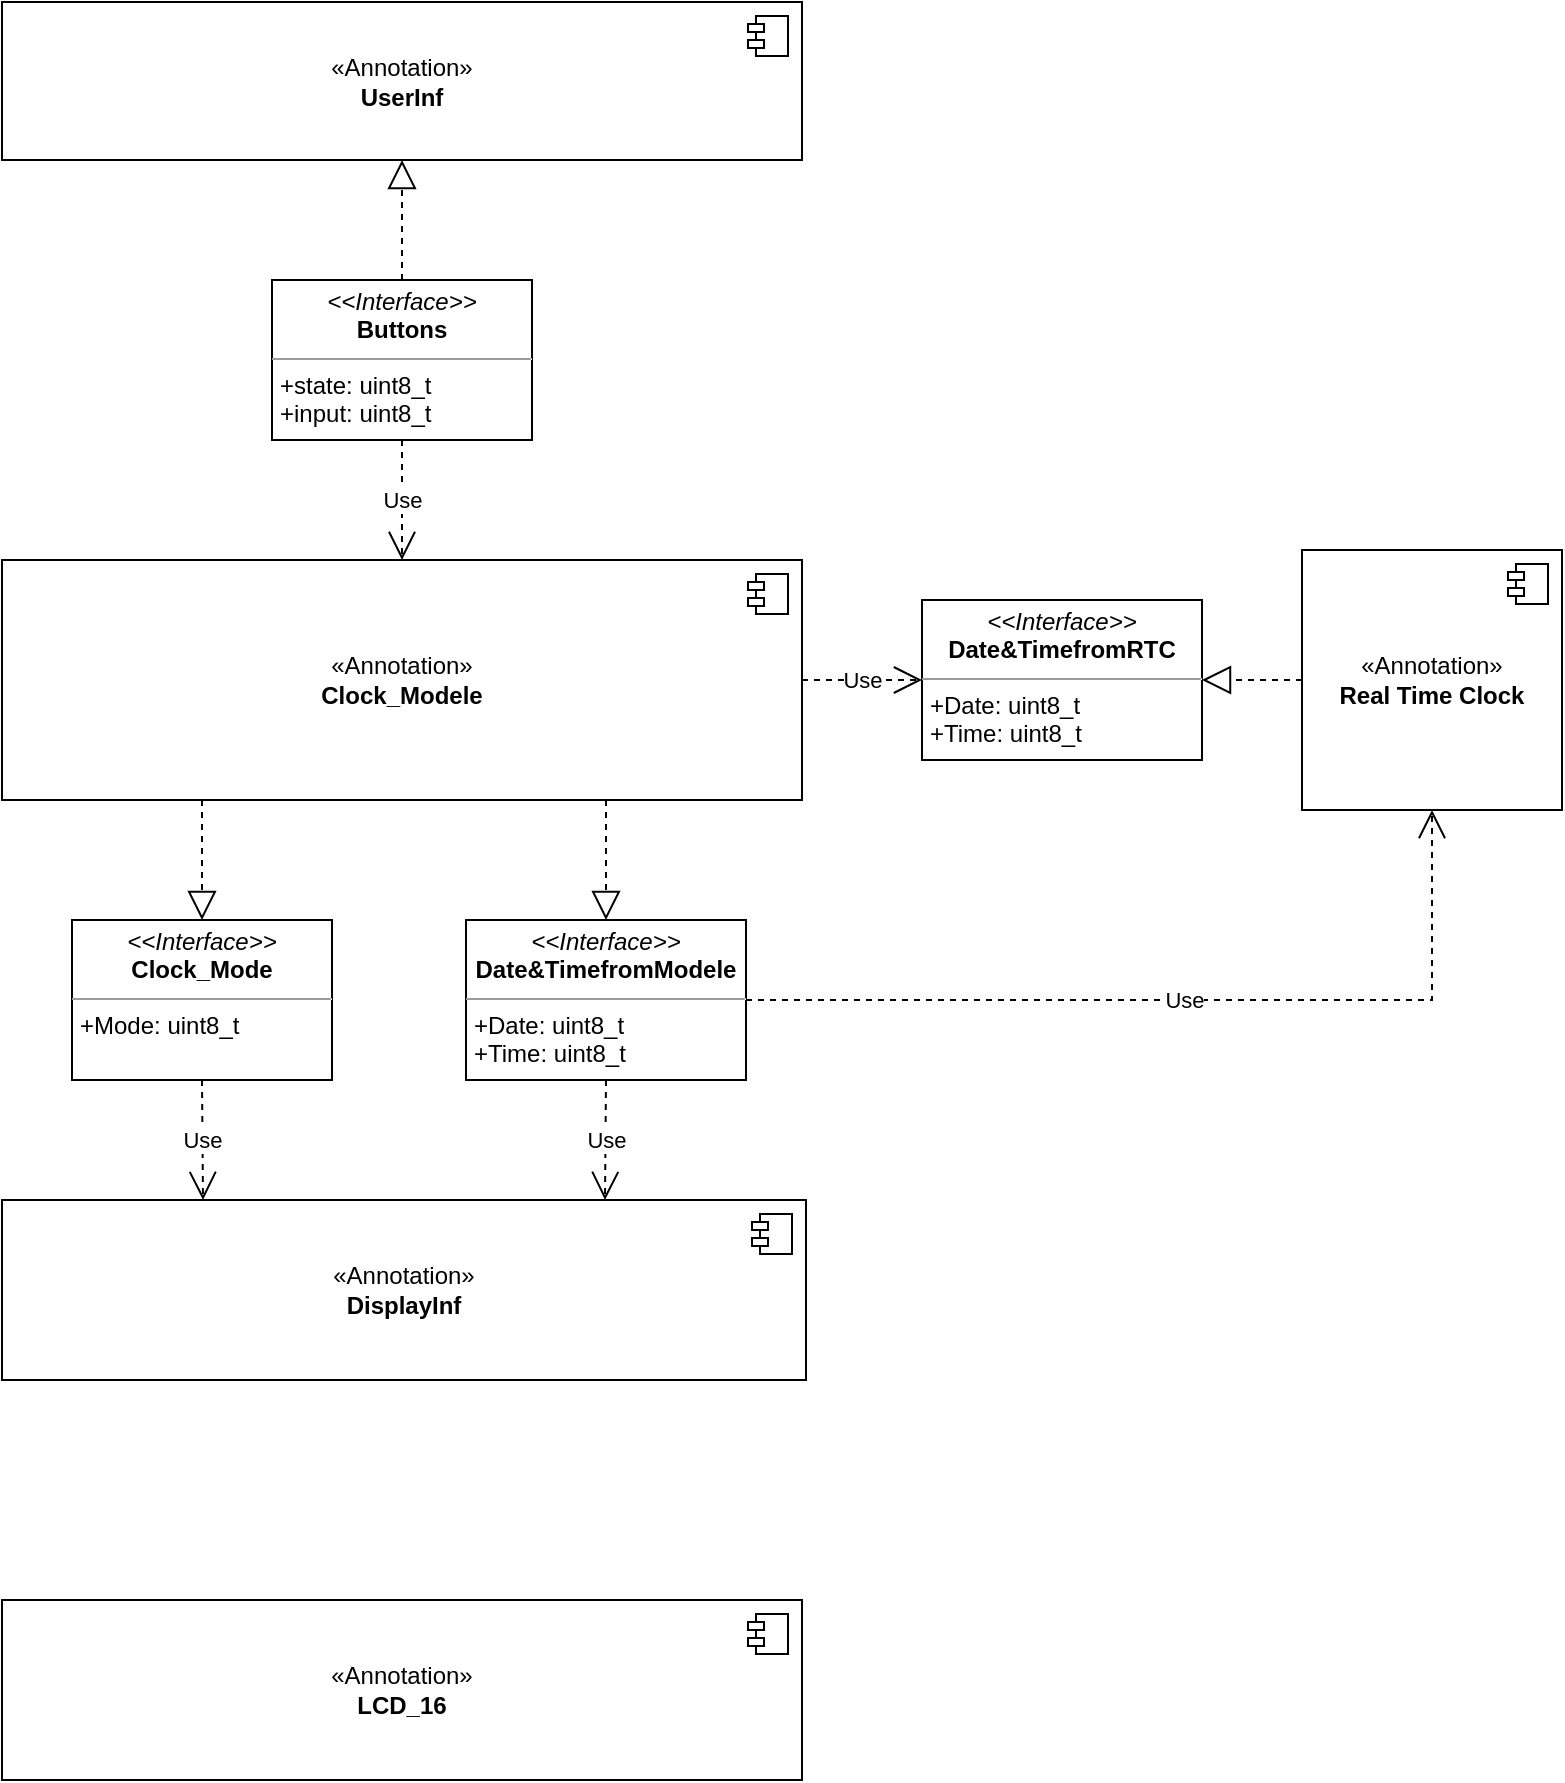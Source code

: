 <mxfile version="21.6.9" type="github">
  <diagram name="Page-1" id="c4acf3e9-155e-7222-9cf6-157b1a14988f">
    <mxGraphModel dx="1434" dy="750" grid="1" gridSize="10" guides="1" tooltips="1" connect="1" arrows="1" fold="1" page="1" pageScale="1" pageWidth="850" pageHeight="1100" background="none" math="0" shadow="0">
      <root>
        <mxCell id="0" />
        <mxCell id="1" parent="0" />
        <mxCell id="FlfiPi71Q3l0wAVPNReg-3" value="«Annotation»&lt;br&gt;&lt;b&gt;Clock_Modele&lt;/b&gt;" style="html=1;dropTarget=0;whiteSpace=wrap;" parent="1" vertex="1">
          <mxGeometry x="40" y="400" width="400" height="120" as="geometry" />
        </mxCell>
        <mxCell id="FlfiPi71Q3l0wAVPNReg-4" value="" style="shape=module;jettyWidth=8;jettyHeight=4;" parent="FlfiPi71Q3l0wAVPNReg-3" vertex="1">
          <mxGeometry x="1" width="20" height="20" relative="1" as="geometry">
            <mxPoint x="-27" y="7" as="offset" />
          </mxGeometry>
        </mxCell>
        <mxCell id="FlfiPi71Q3l0wAVPNReg-7" value="«Annotation»&lt;br&gt;&lt;b&gt;DisplayInf&lt;br&gt;&lt;/b&gt;" style="html=1;dropTarget=0;whiteSpace=wrap;" parent="1" vertex="1">
          <mxGeometry x="40" y="720" width="402" height="90" as="geometry" />
        </mxCell>
        <mxCell id="FlfiPi71Q3l0wAVPNReg-8" value="" style="shape=module;jettyWidth=8;jettyHeight=4;" parent="FlfiPi71Q3l0wAVPNReg-7" vertex="1">
          <mxGeometry x="1" width="20" height="20" relative="1" as="geometry">
            <mxPoint x="-27" y="7" as="offset" />
          </mxGeometry>
        </mxCell>
        <mxCell id="FlfiPi71Q3l0wAVPNReg-9" value="«Annotation»&lt;br&gt;&lt;b&gt;Real Time Clock&lt;/b&gt;" style="html=1;dropTarget=0;whiteSpace=wrap;" parent="1" vertex="1">
          <mxGeometry x="690" y="395" width="130" height="130" as="geometry" />
        </mxCell>
        <mxCell id="FlfiPi71Q3l0wAVPNReg-10" value="" style="shape=module;jettyWidth=8;jettyHeight=4;" parent="FlfiPi71Q3l0wAVPNReg-9" vertex="1">
          <mxGeometry x="1" width="20" height="20" relative="1" as="geometry">
            <mxPoint x="-27" y="7" as="offset" />
          </mxGeometry>
        </mxCell>
        <mxCell id="FlfiPi71Q3l0wAVPNReg-35" value="&lt;p style=&quot;margin:0px;margin-top:4px;text-align:center;&quot;&gt;&lt;i&gt;&amp;lt;&amp;lt;Interface&amp;gt;&amp;gt;&lt;/i&gt;&lt;br&gt;&lt;b style=&quot;border-color: var(--border-color);&quot;&gt;Date&amp;amp;TimefromRTC&lt;/b&gt;&lt;/p&gt;&lt;hr size=&quot;1&quot;&gt;&lt;p style=&quot;border-color: var(--border-color); margin: 0px 0px 0px 4px;&quot;&gt;+Date: uint8_t&lt;/p&gt;&lt;p style=&quot;border-color: var(--border-color); margin: 0px 0px 0px 4px;&quot;&gt;+Time: uint8_t&lt;/p&gt;" style="verticalAlign=top;align=left;overflow=fill;fontSize=12;fontFamily=Helvetica;html=1;whiteSpace=wrap;" parent="1" vertex="1">
          <mxGeometry x="500" y="420" width="140" height="80" as="geometry" />
        </mxCell>
        <mxCell id="FlfiPi71Q3l0wAVPNReg-37" value="Use" style="endArrow=open;endSize=12;dashed=1;html=1;rounded=0;exitX=1;exitY=0.5;exitDx=0;exitDy=0;entryX=0;entryY=0.5;entryDx=0;entryDy=0;" parent="1" source="FlfiPi71Q3l0wAVPNReg-3" target="FlfiPi71Q3l0wAVPNReg-35" edge="1">
          <mxGeometry width="160" relative="1" as="geometry">
            <mxPoint x="310" y="630" as="sourcePoint" />
            <mxPoint x="470" y="630" as="targetPoint" />
          </mxGeometry>
        </mxCell>
        <mxCell id="FlfiPi71Q3l0wAVPNReg-39" value="" style="endArrow=block;dashed=1;endFill=0;endSize=12;html=1;rounded=0;exitX=0;exitY=0.5;exitDx=0;exitDy=0;entryX=1;entryY=0.5;entryDx=0;entryDy=0;" parent="1" source="FlfiPi71Q3l0wAVPNReg-9" target="FlfiPi71Q3l0wAVPNReg-35" edge="1">
          <mxGeometry width="160" relative="1" as="geometry">
            <mxPoint x="310" y="630" as="sourcePoint" />
            <mxPoint x="470" y="630" as="targetPoint" />
          </mxGeometry>
        </mxCell>
        <mxCell id="gOLkh6CTy4S4W-LluTlw-6" value="«Annotation»&lt;br&gt;&lt;b&gt;UserInf&lt;/b&gt;" style="html=1;dropTarget=0;whiteSpace=wrap;" vertex="1" parent="1">
          <mxGeometry x="40" y="121" width="400" height="79" as="geometry" />
        </mxCell>
        <mxCell id="gOLkh6CTy4S4W-LluTlw-7" value="" style="shape=module;jettyWidth=8;jettyHeight=4;" vertex="1" parent="gOLkh6CTy4S4W-LluTlw-6">
          <mxGeometry x="1" width="20" height="20" relative="1" as="geometry">
            <mxPoint x="-27" y="7" as="offset" />
          </mxGeometry>
        </mxCell>
        <mxCell id="gOLkh6CTy4S4W-LluTlw-11" value="&lt;p style=&quot;margin:0px;margin-top:4px;text-align:center;&quot;&gt;&lt;i&gt;&amp;lt;&amp;lt;Interface&amp;gt;&amp;gt;&lt;/i&gt;&lt;br&gt;&lt;b&gt;Buttons&lt;/b&gt;&lt;/p&gt;&lt;hr size=&quot;1&quot;&gt;&lt;p style=&quot;margin:0px;margin-left:4px;&quot;&gt;+state: uint8_t&lt;/p&gt;&lt;p style=&quot;margin:0px;margin-left:4px;&quot;&gt;+input: uint8_t&lt;/p&gt;" style="verticalAlign=top;align=left;overflow=fill;fontSize=12;fontFamily=Helvetica;html=1;whiteSpace=wrap;" vertex="1" parent="1">
          <mxGeometry x="175" y="260" width="130" height="80" as="geometry" />
        </mxCell>
        <mxCell id="gOLkh6CTy4S4W-LluTlw-25" value="" style="endArrow=block;dashed=1;endFill=0;endSize=12;html=1;rounded=0;exitX=0.5;exitY=0;exitDx=0;exitDy=0;" edge="1" parent="1" source="gOLkh6CTy4S4W-LluTlw-11" target="gOLkh6CTy4S4W-LluTlw-6">
          <mxGeometry width="160" relative="1" as="geometry">
            <mxPoint x="340" y="290" as="sourcePoint" />
            <mxPoint x="500" y="290" as="targetPoint" />
          </mxGeometry>
        </mxCell>
        <mxCell id="gOLkh6CTy4S4W-LluTlw-26" value="Use" style="endArrow=open;endSize=12;dashed=1;html=1;rounded=0;exitX=0.5;exitY=1;exitDx=0;exitDy=0;entryX=0.5;entryY=0;entryDx=0;entryDy=0;" edge="1" parent="1" source="gOLkh6CTy4S4W-LluTlw-11" target="FlfiPi71Q3l0wAVPNReg-3">
          <mxGeometry width="160" relative="1" as="geometry">
            <mxPoint x="340" y="290" as="sourcePoint" />
            <mxPoint x="500" y="290" as="targetPoint" />
          </mxGeometry>
        </mxCell>
        <mxCell id="gOLkh6CTy4S4W-LluTlw-27" value="&lt;p style=&quot;margin:0px;margin-top:4px;text-align:center;&quot;&gt;&lt;i&gt;&amp;lt;&amp;lt;Interface&amp;gt;&amp;gt;&lt;/i&gt;&lt;br&gt;&lt;b&gt;Date&amp;amp;TimefromModele&lt;/b&gt;&lt;/p&gt;&lt;hr size=&quot;1&quot;&gt;&lt;p style=&quot;margin:0px;margin-left:4px;&quot;&gt;+Date: uint8_t&lt;/p&gt;&lt;p style=&quot;margin:0px;margin-left:4px;&quot;&gt;+Time: uint8_t&lt;/p&gt;" style="verticalAlign=top;align=left;overflow=fill;fontSize=12;fontFamily=Helvetica;html=1;whiteSpace=wrap;" vertex="1" parent="1">
          <mxGeometry x="272" y="580" width="140" height="80" as="geometry" />
        </mxCell>
        <mxCell id="gOLkh6CTy4S4W-LluTlw-28" value="Use" style="endArrow=open;endSize=12;dashed=1;html=1;rounded=0;exitX=1;exitY=0.5;exitDx=0;exitDy=0;entryX=0.5;entryY=1;entryDx=0;entryDy=0;" edge="1" parent="1" source="gOLkh6CTy4S4W-LluTlw-27" target="FlfiPi71Q3l0wAVPNReg-9">
          <mxGeometry width="160" relative="1" as="geometry">
            <mxPoint x="340" y="390" as="sourcePoint" />
            <mxPoint x="500" y="390" as="targetPoint" />
            <Array as="points">
              <mxPoint x="755" y="620" />
            </Array>
          </mxGeometry>
        </mxCell>
        <mxCell id="gOLkh6CTy4S4W-LluTlw-29" value="Use" style="endArrow=open;endSize=12;dashed=1;html=1;rounded=0;exitX=0.5;exitY=1;exitDx=0;exitDy=0;entryX=0.75;entryY=0;entryDx=0;entryDy=0;" edge="1" parent="1" source="gOLkh6CTy4S4W-LluTlw-27" target="FlfiPi71Q3l0wAVPNReg-7">
          <mxGeometry width="160" relative="1" as="geometry">
            <mxPoint x="340" y="590" as="sourcePoint" />
            <mxPoint x="500" y="590" as="targetPoint" />
          </mxGeometry>
        </mxCell>
        <mxCell id="gOLkh6CTy4S4W-LluTlw-30" value="" style="endArrow=block;dashed=1;endFill=0;endSize=12;html=1;rounded=0;exitX=0.75;exitY=1;exitDx=0;exitDy=0;entryX=0.5;entryY=0;entryDx=0;entryDy=0;" edge="1" parent="1" target="gOLkh6CTy4S4W-LluTlw-27">
          <mxGeometry width="160" relative="1" as="geometry">
            <mxPoint x="342" y="520" as="sourcePoint" />
            <mxPoint x="335" y="580" as="targetPoint" />
          </mxGeometry>
        </mxCell>
        <mxCell id="gOLkh6CTy4S4W-LluTlw-31" value="«Annotation»&lt;br&gt;&lt;b&gt;LCD_16&lt;br&gt;&lt;/b&gt;" style="html=1;dropTarget=0;whiteSpace=wrap;" vertex="1" parent="1">
          <mxGeometry x="40" y="920" width="400" height="90" as="geometry" />
        </mxCell>
        <mxCell id="gOLkh6CTy4S4W-LluTlw-32" value="" style="shape=module;jettyWidth=8;jettyHeight=4;" vertex="1" parent="gOLkh6CTy4S4W-LluTlw-31">
          <mxGeometry x="1" width="20" height="20" relative="1" as="geometry">
            <mxPoint x="-27" y="7" as="offset" />
          </mxGeometry>
        </mxCell>
        <mxCell id="gOLkh6CTy4S4W-LluTlw-33" value="&lt;p style=&quot;margin:0px;margin-top:4px;text-align:center;&quot;&gt;&lt;i&gt;&amp;lt;&amp;lt;Interface&amp;gt;&amp;gt;&lt;/i&gt;&lt;br&gt;&lt;b&gt;Clock_Mode&lt;/b&gt;&lt;/p&gt;&lt;hr size=&quot;1&quot;&gt;&lt;p style=&quot;margin:0px;margin-left:4px;&quot;&gt;&lt;span style=&quot;background-color: initial;&quot;&gt;+Mode: uint8_t&lt;/span&gt;&lt;br&gt;&lt;/p&gt;" style="verticalAlign=top;align=left;overflow=fill;fontSize=12;fontFamily=Helvetica;html=1;whiteSpace=wrap;" vertex="1" parent="1">
          <mxGeometry x="75" y="580" width="130" height="80" as="geometry" />
        </mxCell>
        <mxCell id="gOLkh6CTy4S4W-LluTlw-34" value="Use" style="endArrow=open;endSize=12;dashed=1;html=1;rounded=0;exitX=0.5;exitY=1;exitDx=0;exitDy=0;entryX=0.25;entryY=0;entryDx=0;entryDy=0;" edge="1" parent="1" source="gOLkh6CTy4S4W-LluTlw-33" target="FlfiPi71Q3l0wAVPNReg-7">
          <mxGeometry width="160" relative="1" as="geometry">
            <mxPoint x="340" y="590" as="sourcePoint" />
            <mxPoint x="500" y="590" as="targetPoint" />
          </mxGeometry>
        </mxCell>
        <mxCell id="gOLkh6CTy4S4W-LluTlw-35" value="" style="endArrow=block;dashed=1;endFill=0;endSize=12;html=1;rounded=0;exitX=0.25;exitY=1;exitDx=0;exitDy=0;" edge="1" parent="1" source="FlfiPi71Q3l0wAVPNReg-3" target="gOLkh6CTy4S4W-LluTlw-33">
          <mxGeometry width="160" relative="1" as="geometry">
            <mxPoint x="340" y="590" as="sourcePoint" />
            <mxPoint x="500" y="590" as="targetPoint" />
          </mxGeometry>
        </mxCell>
      </root>
    </mxGraphModel>
  </diagram>
</mxfile>
